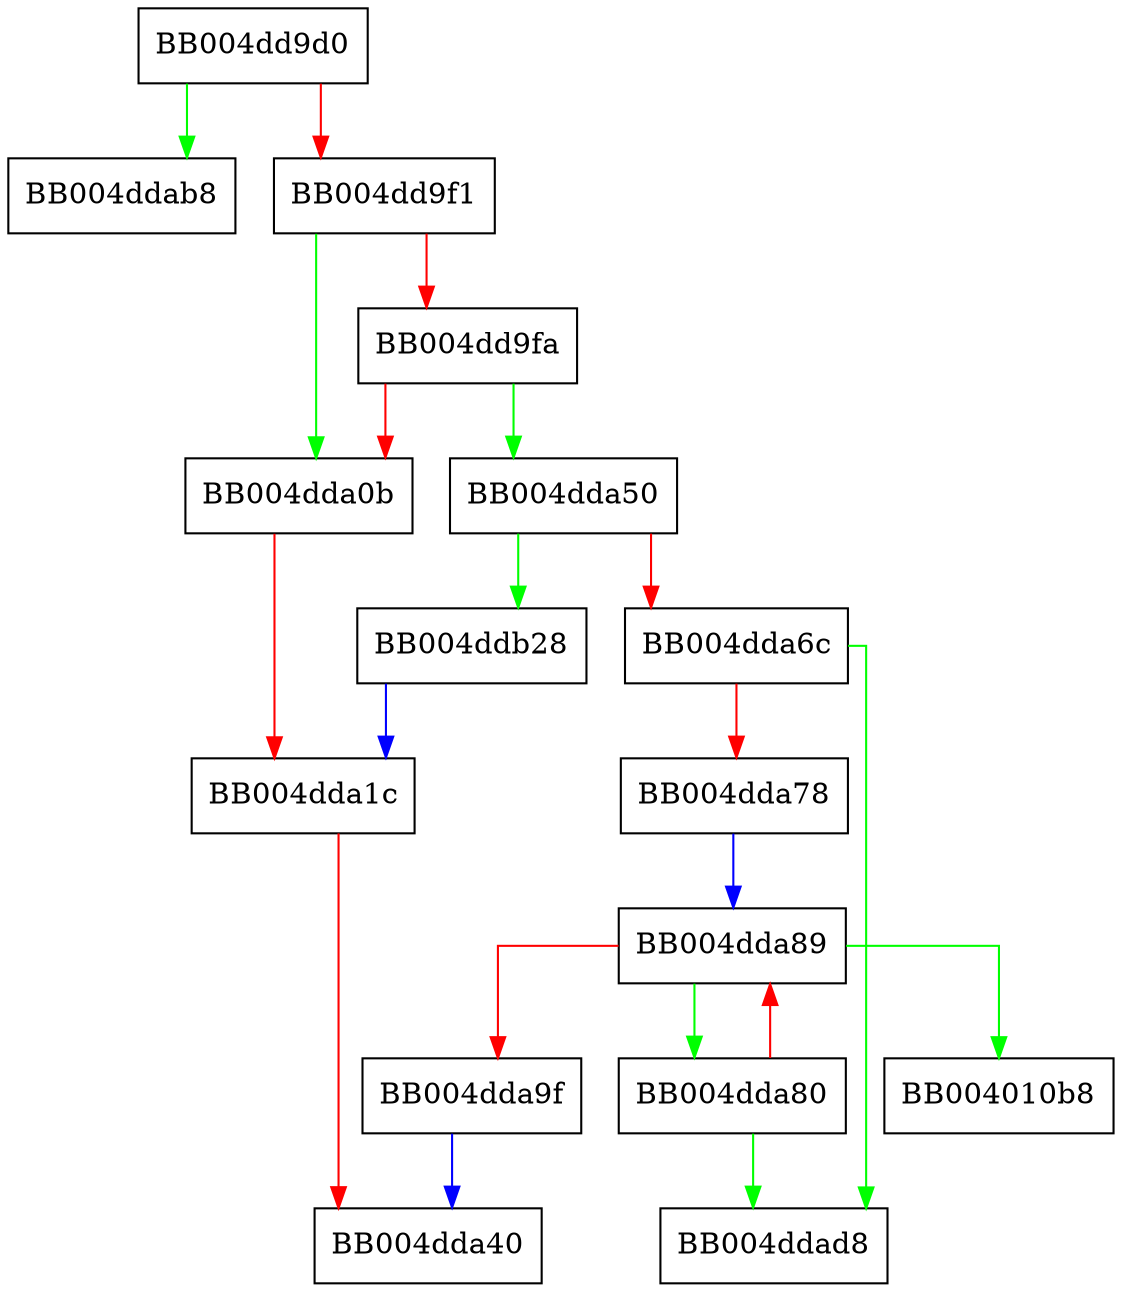 digraph tls_parse_ctos_server_cert_type {
  node [shape="box"];
  graph [splines=ortho];
  BB004dd9d0 -> BB004ddab8 [color="green"];
  BB004dd9d0 -> BB004dd9f1 [color="red"];
  BB004dd9f1 -> BB004dda0b [color="green"];
  BB004dd9f1 -> BB004dd9fa [color="red"];
  BB004dd9fa -> BB004dda50 [color="green"];
  BB004dd9fa -> BB004dda0b [color="red"];
  BB004dda0b -> BB004dda1c [color="red"];
  BB004dda1c -> BB004dda40 [color="red"];
  BB004dda50 -> BB004ddb28 [color="green"];
  BB004dda50 -> BB004dda6c [color="red"];
  BB004dda6c -> BB004ddad8 [color="green"];
  BB004dda6c -> BB004dda78 [color="red"];
  BB004dda78 -> BB004dda89 [color="blue"];
  BB004dda80 -> BB004ddad8 [color="green"];
  BB004dda80 -> BB004dda89 [color="red"];
  BB004dda89 -> BB004010b8 [color="green"];
  BB004dda89 -> BB004dda80 [color="green"];
  BB004dda89 -> BB004dda9f [color="red"];
  BB004dda9f -> BB004dda40 [color="blue"];
  BB004ddb28 -> BB004dda1c [color="blue"];
}